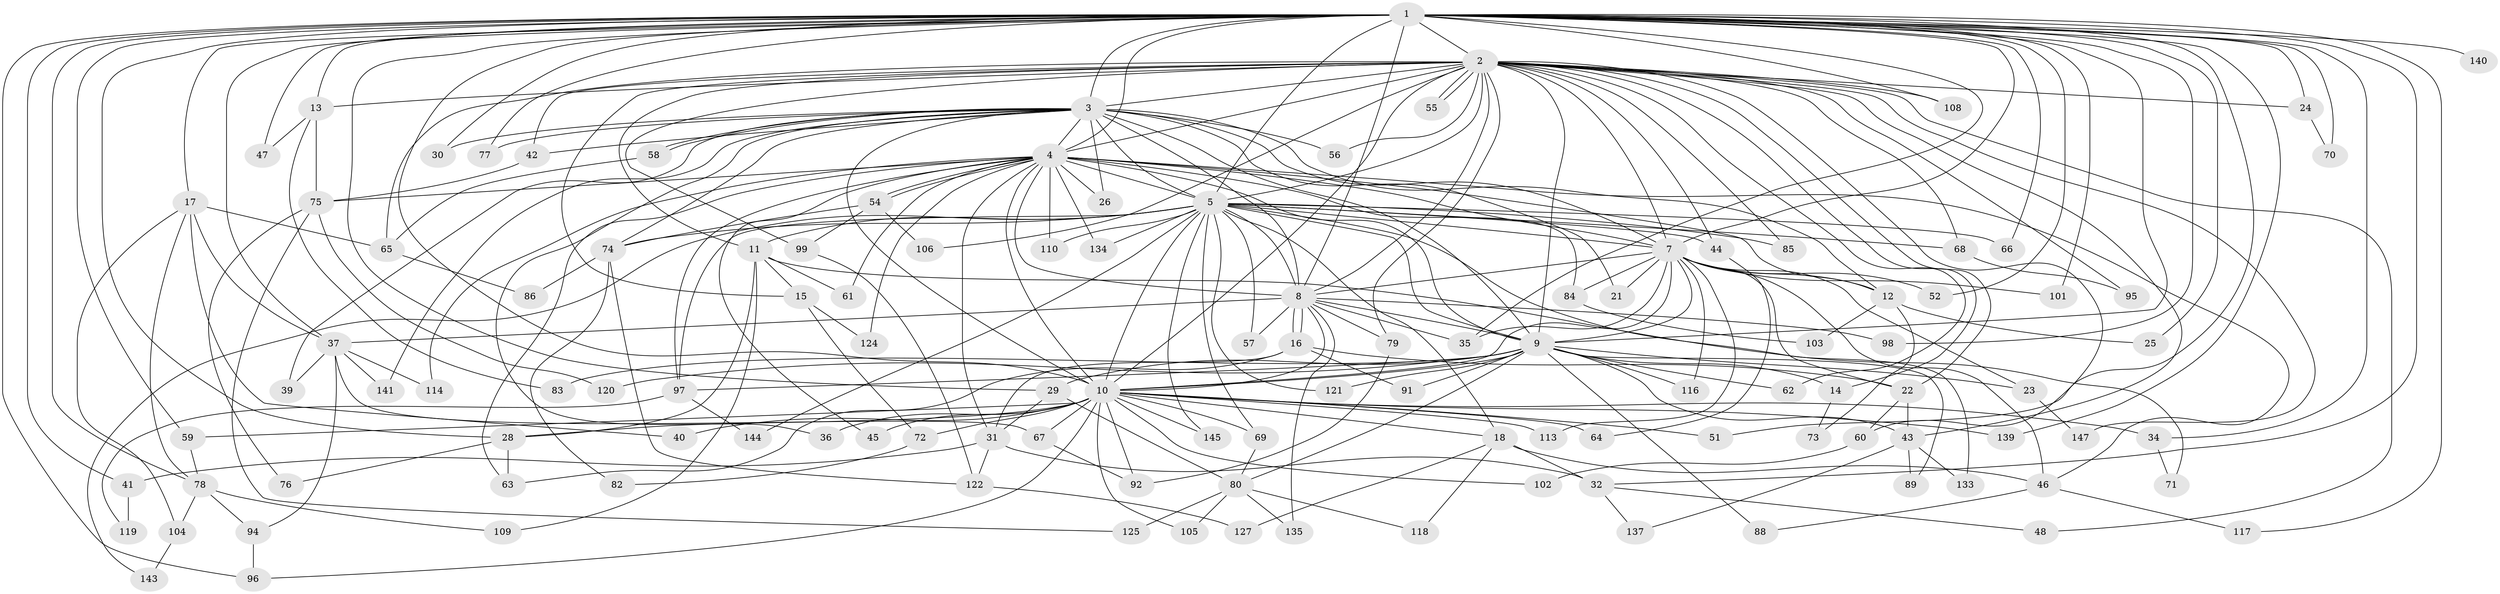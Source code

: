 // Generated by graph-tools (version 1.1) at 2025/23/03/03/25 07:23:41]
// undirected, 118 vertices, 271 edges
graph export_dot {
graph [start="1"]
  node [color=gray90,style=filled];
  1 [super="+6"];
  2 [super="+27"];
  3 [super="+90"];
  4 [super="+136"];
  5 [super="+93"];
  7 [super="+131"];
  8 [super="+112"];
  9 [super="+129"];
  10 [super="+100"];
  11 [super="+33"];
  12 [super="+19"];
  13 [super="+20"];
  14;
  15;
  16 [super="+138"];
  17;
  18 [super="+111"];
  21;
  22;
  23;
  24;
  25;
  26;
  28 [super="+123"];
  29;
  30;
  31 [super="+50"];
  32;
  34;
  35 [super="+38"];
  36;
  37 [super="+49"];
  39;
  40;
  41;
  42;
  43 [super="+53"];
  44;
  45;
  46 [super="+115"];
  47;
  48;
  51;
  52;
  54;
  55;
  56;
  57;
  58;
  59;
  60;
  61;
  62;
  63;
  64;
  65 [super="+81"];
  66;
  67;
  68;
  69;
  70;
  71;
  72;
  73;
  74 [super="+107"];
  75 [super="+130"];
  76;
  77;
  78 [super="+87"];
  79 [super="+128"];
  80 [super="+126"];
  82;
  83;
  84;
  85;
  86;
  88;
  89;
  91;
  92;
  94;
  95;
  96 [super="+142"];
  97 [super="+132"];
  98;
  99;
  101;
  102;
  103;
  104;
  105;
  106;
  108;
  109;
  110;
  113;
  114;
  116;
  117;
  118;
  119;
  120;
  121;
  122 [super="+146"];
  124;
  125;
  127;
  133;
  134;
  135;
  137;
  139;
  140;
  141;
  143;
  144;
  145;
  147;
  1 -- 2 [weight=2];
  1 -- 3 [weight=2];
  1 -- 4 [weight=2];
  1 -- 5 [weight=2];
  1 -- 7 [weight=2];
  1 -- 8 [weight=2];
  1 -- 9 [weight=2];
  1 -- 10 [weight=2];
  1 -- 17 [weight=2];
  1 -- 25;
  1 -- 28;
  1 -- 32;
  1 -- 41;
  1 -- 47;
  1 -- 52;
  1 -- 117;
  1 -- 139;
  1 -- 140 [weight=2];
  1 -- 66;
  1 -- 70;
  1 -- 13;
  1 -- 77;
  1 -- 24;
  1 -- 29;
  1 -- 30;
  1 -- 34;
  1 -- 35 [weight=2];
  1 -- 98;
  1 -- 101;
  1 -- 108;
  1 -- 51;
  1 -- 59;
  1 -- 37;
  1 -- 78;
  1 -- 96;
  2 -- 3 [weight=3];
  2 -- 4;
  2 -- 5;
  2 -- 7;
  2 -- 8;
  2 -- 9;
  2 -- 10;
  2 -- 11;
  2 -- 13 [weight=2];
  2 -- 14;
  2 -- 15;
  2 -- 22;
  2 -- 24;
  2 -- 42;
  2 -- 44;
  2 -- 48;
  2 -- 55;
  2 -- 55;
  2 -- 56;
  2 -- 60;
  2 -- 65;
  2 -- 68;
  2 -- 79;
  2 -- 85;
  2 -- 95;
  2 -- 99;
  2 -- 106;
  2 -- 108;
  2 -- 147;
  2 -- 62;
  2 -- 43;
  3 -- 4;
  3 -- 5;
  3 -- 7;
  3 -- 8;
  3 -- 9;
  3 -- 10 [weight=2];
  3 -- 12;
  3 -- 21;
  3 -- 26;
  3 -- 30;
  3 -- 36;
  3 -- 39;
  3 -- 42;
  3 -- 56;
  3 -- 58;
  3 -- 58;
  3 -- 74;
  3 -- 77;
  3 -- 141;
  4 -- 5;
  4 -- 7;
  4 -- 8;
  4 -- 9 [weight=2];
  4 -- 10;
  4 -- 12;
  4 -- 26;
  4 -- 31;
  4 -- 45;
  4 -- 54;
  4 -- 54;
  4 -- 61;
  4 -- 63;
  4 -- 75;
  4 -- 84;
  4 -- 97;
  4 -- 110;
  4 -- 114;
  4 -- 124;
  4 -- 134;
  4 -- 46;
  5 -- 7;
  5 -- 8;
  5 -- 9;
  5 -- 10;
  5 -- 11 [weight=2];
  5 -- 18;
  5 -- 44;
  5 -- 57;
  5 -- 66;
  5 -- 68;
  5 -- 69;
  5 -- 74;
  5 -- 85;
  5 -- 110;
  5 -- 121;
  5 -- 134;
  5 -- 143;
  5 -- 144;
  5 -- 145;
  5 -- 133;
  5 -- 97;
  7 -- 8;
  7 -- 9;
  7 -- 10;
  7 -- 21;
  7 -- 22;
  7 -- 23;
  7 -- 35;
  7 -- 46;
  7 -- 52;
  7 -- 84;
  7 -- 101;
  7 -- 113 [weight=2];
  7 -- 116;
  7 -- 12;
  8 -- 9;
  8 -- 10;
  8 -- 16;
  8 -- 16;
  8 -- 37;
  8 -- 57;
  8 -- 79;
  8 -- 98;
  8 -- 135;
  8 -- 35;
  9 -- 10 [weight=2];
  9 -- 14;
  9 -- 23;
  9 -- 29;
  9 -- 43;
  9 -- 62;
  9 -- 80;
  9 -- 83;
  9 -- 88;
  9 -- 89;
  9 -- 91;
  9 -- 97;
  9 -- 116;
  9 -- 120;
  9 -- 121;
  10 -- 18;
  10 -- 28;
  10 -- 34;
  10 -- 36;
  10 -- 40;
  10 -- 45;
  10 -- 51;
  10 -- 59;
  10 -- 64;
  10 -- 67;
  10 -- 69;
  10 -- 72;
  10 -- 92;
  10 -- 96;
  10 -- 102;
  10 -- 113;
  10 -- 139;
  10 -- 145;
  10 -- 105;
  11 -- 15;
  11 -- 61;
  11 -- 71;
  11 -- 28;
  11 -- 109;
  12 -- 73;
  12 -- 103;
  12 -- 25;
  13 -- 47;
  13 -- 83;
  13 -- 75;
  14 -- 73;
  15 -- 72;
  15 -- 124;
  16 -- 31;
  16 -- 63;
  16 -- 91;
  16 -- 22;
  17 -- 37;
  17 -- 40;
  17 -- 78;
  17 -- 104;
  17 -- 65;
  18 -- 46;
  18 -- 118;
  18 -- 127;
  18 -- 32;
  22 -- 43;
  22 -- 60;
  23 -- 147;
  24 -- 70;
  28 -- 76;
  28 -- 63;
  29 -- 80;
  29 -- 31;
  31 -- 32;
  31 -- 41;
  31 -- 122;
  32 -- 48;
  32 -- 137;
  34 -- 71;
  37 -- 39;
  37 -- 67;
  37 -- 94;
  37 -- 114;
  37 -- 141;
  41 -- 119;
  42 -- 75;
  43 -- 89;
  43 -- 133;
  43 -- 137;
  44 -- 64;
  46 -- 88;
  46 -- 117;
  54 -- 99;
  54 -- 106;
  54 -- 74;
  58 -- 65;
  59 -- 78;
  60 -- 102;
  65 -- 86;
  67 -- 92;
  68 -- 95;
  69 -- 80;
  72 -- 82;
  74 -- 82;
  74 -- 86;
  74 -- 122;
  75 -- 76;
  75 -- 120;
  75 -- 125;
  78 -- 94;
  78 -- 104;
  78 -- 109;
  79 -- 92;
  80 -- 105;
  80 -- 118;
  80 -- 125;
  80 -- 135;
  84 -- 103;
  94 -- 96;
  97 -- 119;
  97 -- 144;
  99 -- 122;
  104 -- 143;
  122 -- 127;
}
